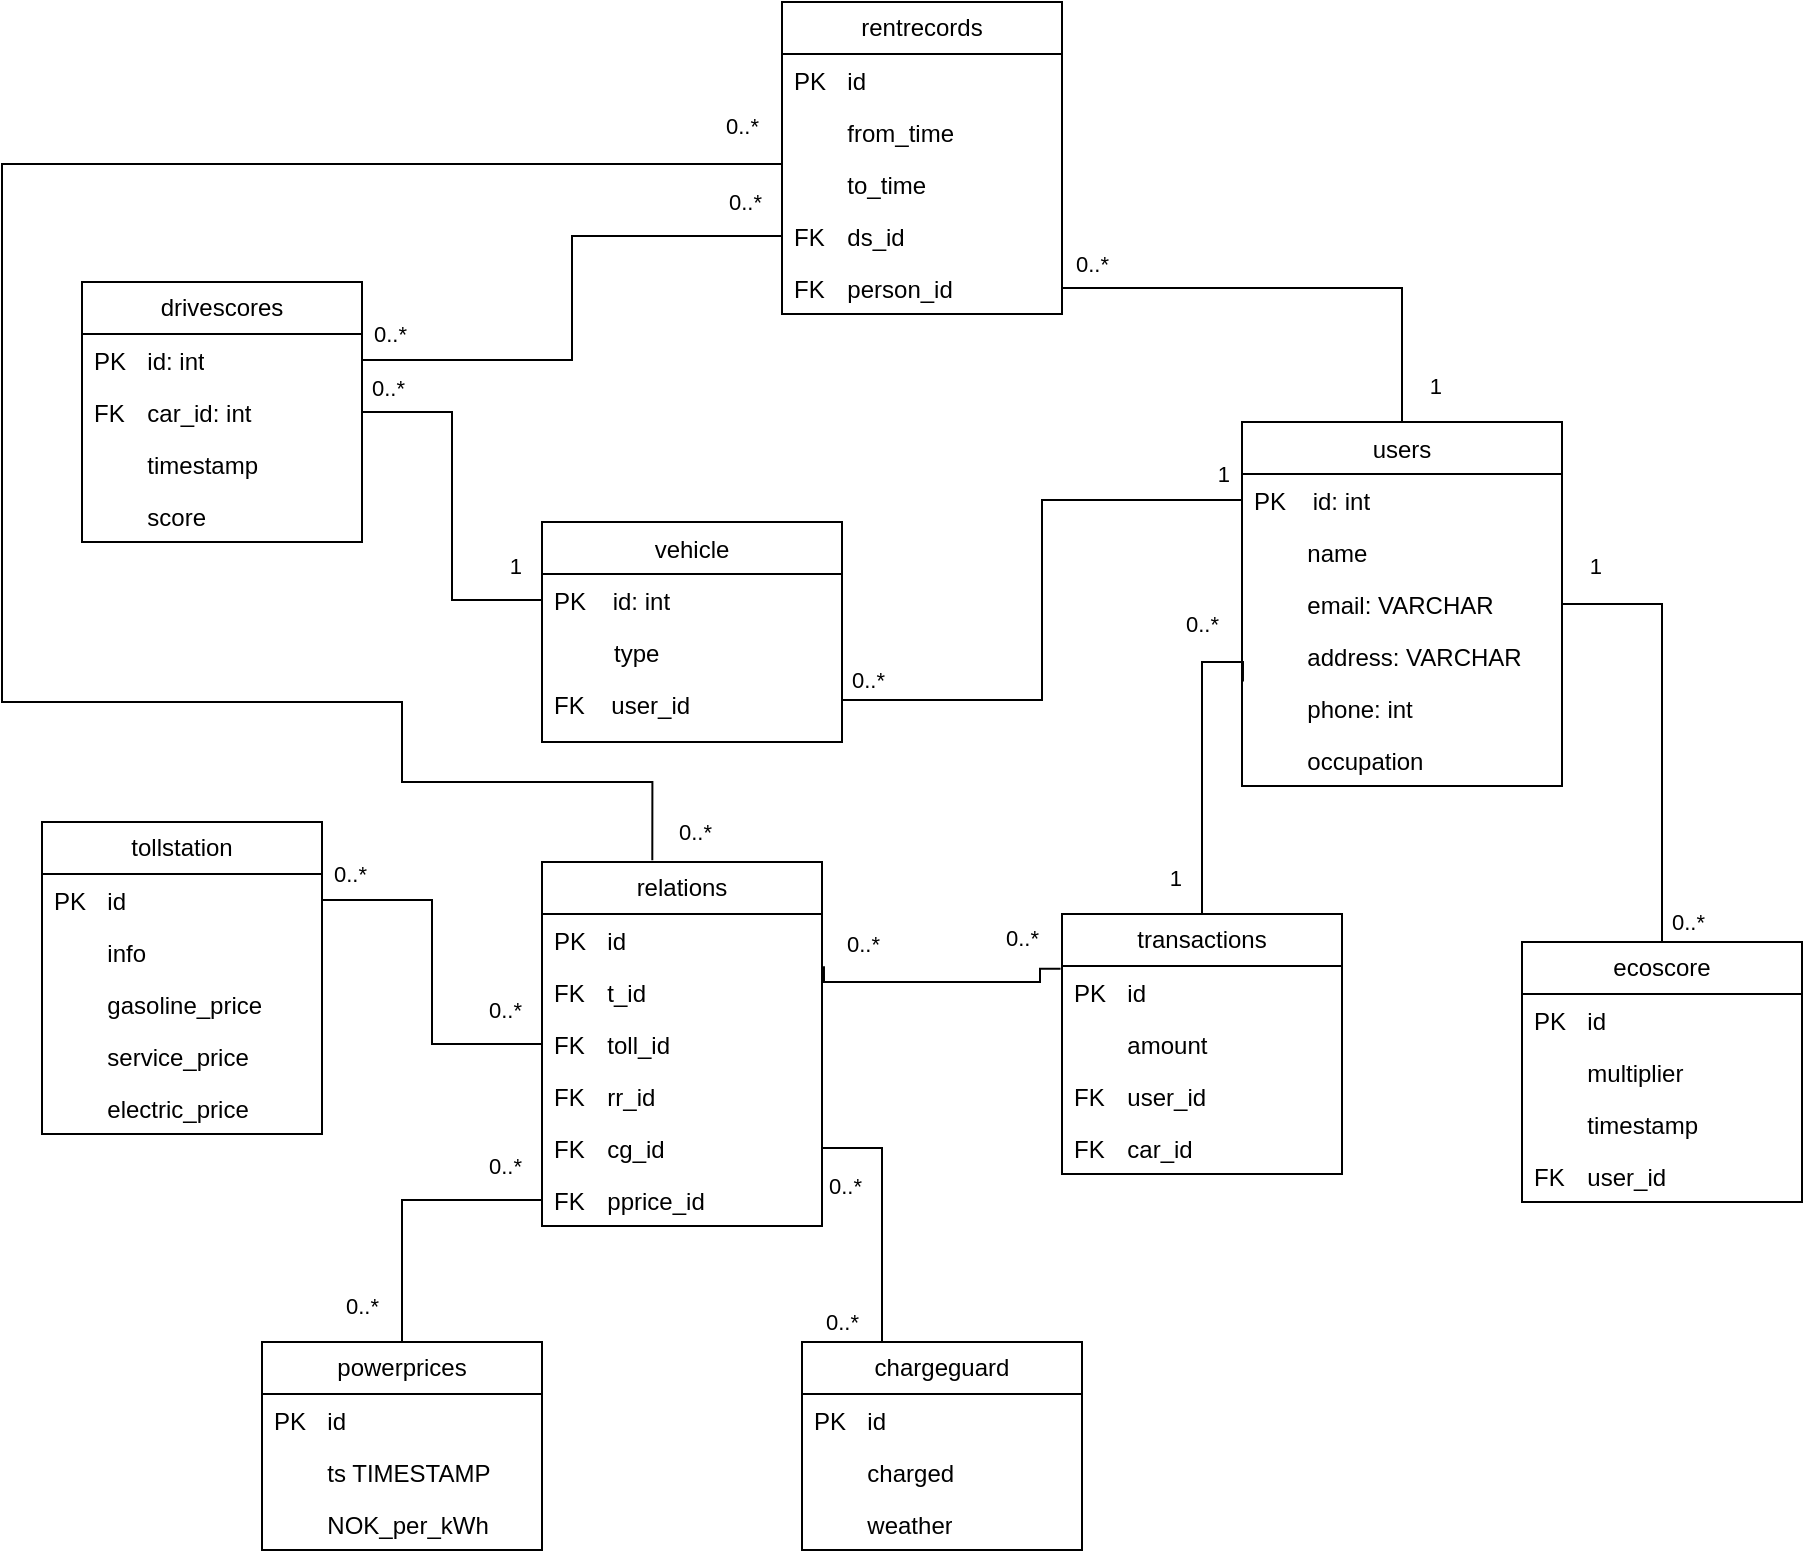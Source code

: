 <mxfile version="24.4.8" type="device">
  <diagram id="C5RBs43oDa-KdzZeNtuy" name="Page-1">
    <mxGraphModel dx="1549" dy="862" grid="1" gridSize="10" guides="1" tooltips="1" connect="1" arrows="1" fold="1" page="0" pageScale="1" pageWidth="827" pageHeight="1169" math="0" shadow="0">
      <root>
        <mxCell id="WIyWlLk6GJQsqaUBKTNV-0" />
        <mxCell id="WIyWlLk6GJQsqaUBKTNV-1" parent="WIyWlLk6GJQsqaUBKTNV-0" />
        <mxCell id="zkfFHV4jXpPFQw0GAbJ--0" value="vehicle" style="swimlane;fontStyle=0;align=center;verticalAlign=top;childLayout=stackLayout;horizontal=1;startSize=26;horizontalStack=0;resizeParent=1;resizeLast=0;collapsible=1;marginBottom=0;rounded=0;shadow=0;strokeWidth=1;" parent="WIyWlLk6GJQsqaUBKTNV-1" vertex="1">
          <mxGeometry x="190" y="370" width="150" height="110" as="geometry">
            <mxRectangle x="230" y="140" width="160" height="26" as="alternateBounds" />
          </mxGeometry>
        </mxCell>
        <mxCell id="zkfFHV4jXpPFQw0GAbJ--1" value="PK    id: int" style="text;align=left;verticalAlign=top;spacingLeft=4;spacingRight=4;overflow=hidden;rotatable=0;points=[[0,0.5],[1,0.5]];portConstraint=eastwest;" parent="zkfFHV4jXpPFQw0GAbJ--0" vertex="1">
          <mxGeometry y="26" width="150" height="26" as="geometry" />
        </mxCell>
        <mxCell id="zkfFHV4jXpPFQw0GAbJ--2" value="         type" style="text;align=left;verticalAlign=top;spacingLeft=4;spacingRight=4;overflow=hidden;rotatable=0;points=[[0,0.5],[1,0.5]];portConstraint=eastwest;rounded=0;shadow=0;html=0;" parent="zkfFHV4jXpPFQw0GAbJ--0" vertex="1">
          <mxGeometry y="52" width="150" height="26" as="geometry" />
        </mxCell>
        <mxCell id="zkfFHV4jXpPFQw0GAbJ--3" value="FK    user_id" style="text;align=left;verticalAlign=top;spacingLeft=4;spacingRight=4;overflow=hidden;rotatable=0;points=[[0,0.5],[1,0.5]];portConstraint=eastwest;rounded=0;shadow=0;html=0;" parent="zkfFHV4jXpPFQw0GAbJ--0" vertex="1">
          <mxGeometry y="78" width="150" height="22" as="geometry" />
        </mxCell>
        <mxCell id="zkfFHV4jXpPFQw0GAbJ--17" value="users" style="swimlane;fontStyle=0;align=center;verticalAlign=top;childLayout=stackLayout;horizontal=1;startSize=26;horizontalStack=0;resizeParent=1;resizeLast=0;collapsible=1;marginBottom=0;rounded=0;shadow=0;strokeWidth=1;" parent="WIyWlLk6GJQsqaUBKTNV-1" vertex="1">
          <mxGeometry x="540" y="320" width="160" height="182" as="geometry">
            <mxRectangle x="550" y="140" width="160" height="26" as="alternateBounds" />
          </mxGeometry>
        </mxCell>
        <mxCell id="zkfFHV4jXpPFQw0GAbJ--18" value="PK    id: int" style="text;align=left;verticalAlign=top;spacingLeft=4;spacingRight=4;overflow=hidden;rotatable=0;points=[[0,0.5],[1,0.5]];portConstraint=eastwest;" parent="zkfFHV4jXpPFQw0GAbJ--17" vertex="1">
          <mxGeometry y="26" width="160" height="26" as="geometry" />
        </mxCell>
        <mxCell id="XV3fjPr08TxoKDUDZwmK-10" value="        name" style="text;align=left;verticalAlign=top;spacingLeft=4;spacingRight=4;overflow=hidden;rotatable=0;points=[[0,0.5],[1,0.5]];portConstraint=eastwest;rounded=0;shadow=0;html=0;" parent="zkfFHV4jXpPFQw0GAbJ--17" vertex="1">
          <mxGeometry y="52" width="160" height="26" as="geometry" />
        </mxCell>
        <mxCell id="XV3fjPr08TxoKDUDZwmK-28" value="        email: VARCHAR" style="text;align=left;verticalAlign=top;spacingLeft=4;spacingRight=4;overflow=hidden;rotatable=0;points=[[0,0.5],[1,0.5]];portConstraint=eastwest;rounded=0;shadow=0;html=0;" parent="zkfFHV4jXpPFQw0GAbJ--17" vertex="1">
          <mxGeometry y="78" width="160" height="26" as="geometry" />
        </mxCell>
        <mxCell id="zkfFHV4jXpPFQw0GAbJ--19" value="        address: VARCHAR" style="text;align=left;verticalAlign=top;spacingLeft=4;spacingRight=4;overflow=hidden;rotatable=0;points=[[0,0.5],[1,0.5]];portConstraint=eastwest;rounded=0;shadow=0;html=0;" parent="zkfFHV4jXpPFQw0GAbJ--17" vertex="1">
          <mxGeometry y="104" width="160" height="26" as="geometry" />
        </mxCell>
        <mxCell id="zkfFHV4jXpPFQw0GAbJ--20" value="        phone: int" style="text;align=left;verticalAlign=top;spacingLeft=4;spacingRight=4;overflow=hidden;rotatable=0;points=[[0,0.5],[1,0.5]];portConstraint=eastwest;rounded=0;shadow=0;html=0;" parent="zkfFHV4jXpPFQw0GAbJ--17" vertex="1">
          <mxGeometry y="130" width="160" height="26" as="geometry" />
        </mxCell>
        <mxCell id="znb4jtRhXeV4Z08ECYj7-14" value="&lt;span style=&quot;white-space: pre;&quot;&gt;&#x9;&lt;/span&gt;occupation" style="text;strokeColor=none;fillColor=none;align=left;verticalAlign=top;spacingLeft=4;spacingRight=4;overflow=hidden;rotatable=0;points=[[0,0.5],[1,0.5]];portConstraint=eastwest;whiteSpace=wrap;html=1;" parent="zkfFHV4jXpPFQw0GAbJ--17" vertex="1">
          <mxGeometry y="156" width="160" height="26" as="geometry" />
        </mxCell>
        <mxCell id="IrIeTUQx7J-EXGJBaG7m-1" value="drivescores" style="swimlane;fontStyle=0;childLayout=stackLayout;horizontal=1;startSize=26;fillColor=none;horizontalStack=0;resizeParent=1;resizeParentMax=0;resizeLast=0;collapsible=1;marginBottom=0;whiteSpace=wrap;html=1;" parent="WIyWlLk6GJQsqaUBKTNV-1" vertex="1">
          <mxGeometry x="-40" y="250" width="140" height="130" as="geometry" />
        </mxCell>
        <mxCell id="ffR_AdtMZDWBXzVAjOgV-0" value="PK&lt;span style=&quot;white-space: pre;&quot;&gt;&#x9;&lt;/span&gt;id: int" style="text;strokeColor=none;fillColor=none;align=left;verticalAlign=top;spacingLeft=4;spacingRight=4;overflow=hidden;rotatable=0;points=[[0,0.5],[1,0.5]];portConstraint=eastwest;whiteSpace=wrap;html=1;" parent="IrIeTUQx7J-EXGJBaG7m-1" vertex="1">
          <mxGeometry y="26" width="140" height="26" as="geometry" />
        </mxCell>
        <mxCell id="IrIeTUQx7J-EXGJBaG7m-2" value="FK&lt;span style=&quot;white-space: pre;&quot;&gt;&#x9;&lt;/span&gt;car_id: int" style="text;strokeColor=none;fillColor=none;align=left;verticalAlign=top;spacingLeft=4;spacingRight=4;overflow=hidden;rotatable=0;points=[[0,0.5],[1,0.5]];portConstraint=eastwest;whiteSpace=wrap;html=1;" parent="IrIeTUQx7J-EXGJBaG7m-1" vertex="1">
          <mxGeometry y="52" width="140" height="26" as="geometry" />
        </mxCell>
        <mxCell id="IrIeTUQx7J-EXGJBaG7m-3" value="&lt;div&gt;&lt;span style=&quot;white-space: pre;&quot;&gt;&#x9;&lt;/span&gt;timestamp&lt;/div&gt;" style="text;strokeColor=none;fillColor=none;align=left;verticalAlign=top;spacingLeft=4;spacingRight=4;overflow=hidden;rotatable=0;points=[[0,0.5],[1,0.5]];portConstraint=eastwest;whiteSpace=wrap;html=1;" parent="IrIeTUQx7J-EXGJBaG7m-1" vertex="1">
          <mxGeometry y="78" width="140" height="26" as="geometry" />
        </mxCell>
        <mxCell id="IrIeTUQx7J-EXGJBaG7m-4" value="&lt;span style=&quot;white-space: pre;&quot;&gt;&#x9;&lt;/span&gt;score" style="text;strokeColor=none;fillColor=none;align=left;verticalAlign=top;spacingLeft=4;spacingRight=4;overflow=hidden;rotatable=0;points=[[0,0.5],[1,0.5]];portConstraint=eastwest;whiteSpace=wrap;html=1;" parent="IrIeTUQx7J-EXGJBaG7m-1" vertex="1">
          <mxGeometry y="104" width="140" height="26" as="geometry" />
        </mxCell>
        <mxCell id="IrIeTUQx7J-EXGJBaG7m-12" value="" style="endArrow=none;html=1;edgeStyle=orthogonalEdgeStyle;rounded=0;exitX=1;exitY=0.5;exitDx=0;exitDy=0;entryX=0;entryY=0.5;entryDx=0;entryDy=0;curved=0;startArrow=none;startFill=0;endFill=0;" parent="WIyWlLk6GJQsqaUBKTNV-1" source="IrIeTUQx7J-EXGJBaG7m-2" target="zkfFHV4jXpPFQw0GAbJ--1" edge="1">
          <mxGeometry relative="1" as="geometry">
            <mxPoint x="330" y="350" as="sourcePoint" />
            <mxPoint x="490" y="350" as="targetPoint" />
          </mxGeometry>
        </mxCell>
        <mxCell id="IrIeTUQx7J-EXGJBaG7m-13" value="0..*" style="edgeLabel;resizable=0;html=1;align=left;verticalAlign=bottom;" parent="IrIeTUQx7J-EXGJBaG7m-12" connectable="0" vertex="1">
          <mxGeometry x="-1" relative="1" as="geometry">
            <mxPoint x="3" y="-4" as="offset" />
          </mxGeometry>
        </mxCell>
        <mxCell id="IrIeTUQx7J-EXGJBaG7m-14" value="1" style="edgeLabel;resizable=0;html=1;align=right;verticalAlign=bottom;" parent="IrIeTUQx7J-EXGJBaG7m-12" connectable="0" vertex="1">
          <mxGeometry x="1" relative="1" as="geometry">
            <mxPoint x="-10" y="-9" as="offset" />
          </mxGeometry>
        </mxCell>
        <mxCell id="XV3fjPr08TxoKDUDZwmK-0" value="rentrecords" style="swimlane;fontStyle=0;childLayout=stackLayout;horizontal=1;startSize=26;fillColor=none;horizontalStack=0;resizeParent=1;resizeParentMax=0;resizeLast=0;collapsible=1;marginBottom=0;whiteSpace=wrap;html=1;" parent="WIyWlLk6GJQsqaUBKTNV-1" vertex="1">
          <mxGeometry x="310" y="110" width="140" height="156" as="geometry" />
        </mxCell>
        <mxCell id="XV3fjPr08TxoKDUDZwmK-1" value="PK&lt;span style=&quot;white-space: pre;&quot;&gt;&#x9;&lt;/span&gt;id" style="text;strokeColor=none;fillColor=none;align=left;verticalAlign=top;spacingLeft=4;spacingRight=4;overflow=hidden;rotatable=0;points=[[0,0.5],[1,0.5]];portConstraint=eastwest;whiteSpace=wrap;html=1;" parent="XV3fjPr08TxoKDUDZwmK-0" vertex="1">
          <mxGeometry y="26" width="140" height="26" as="geometry" />
        </mxCell>
        <mxCell id="XV3fjPr08TxoKDUDZwmK-5" value="&lt;span style=&quot;white-space: pre;&quot;&gt;&#x9;&lt;/span&gt;from_time" style="text;strokeColor=none;fillColor=none;align=left;verticalAlign=top;spacingLeft=4;spacingRight=4;overflow=hidden;rotatable=0;points=[[0,0.5],[1,0.5]];portConstraint=eastwest;whiteSpace=wrap;html=1;" parent="XV3fjPr08TxoKDUDZwmK-0" vertex="1">
          <mxGeometry y="52" width="140" height="26" as="geometry" />
        </mxCell>
        <mxCell id="XV3fjPr08TxoKDUDZwmK-4" value="&lt;span style=&quot;white-space: pre;&quot;&gt;&#x9;&lt;/span&gt;to_time" style="text;strokeColor=none;fillColor=none;align=left;verticalAlign=top;spacingLeft=4;spacingRight=4;overflow=hidden;rotatable=0;points=[[0,0.5],[1,0.5]];portConstraint=eastwest;whiteSpace=wrap;html=1;" parent="XV3fjPr08TxoKDUDZwmK-0" vertex="1">
          <mxGeometry y="78" width="140" height="26" as="geometry" />
        </mxCell>
        <mxCell id="XV3fjPr08TxoKDUDZwmK-3" value="FK&lt;span style=&quot;white-space: pre;&quot;&gt;&#x9;&lt;/span&gt;ds_id" style="text;strokeColor=none;fillColor=none;align=left;verticalAlign=top;spacingLeft=4;spacingRight=4;overflow=hidden;rotatable=0;points=[[0,0.5],[1,0.5]];portConstraint=eastwest;whiteSpace=wrap;html=1;" parent="XV3fjPr08TxoKDUDZwmK-0" vertex="1">
          <mxGeometry y="104" width="140" height="26" as="geometry" />
        </mxCell>
        <mxCell id="XV3fjPr08TxoKDUDZwmK-2" value="FK&lt;span style=&quot;white-space: pre;&quot;&gt;&#x9;&lt;/span&gt;person_id" style="text;strokeColor=none;fillColor=none;align=left;verticalAlign=top;spacingLeft=4;spacingRight=4;overflow=hidden;rotatable=0;points=[[0,0.5],[1,0.5]];portConstraint=eastwest;whiteSpace=wrap;html=1;" parent="XV3fjPr08TxoKDUDZwmK-0" vertex="1">
          <mxGeometry y="130" width="140" height="26" as="geometry" />
        </mxCell>
        <mxCell id="XV3fjPr08TxoKDUDZwmK-11" value="ecoscore" style="swimlane;fontStyle=0;childLayout=stackLayout;horizontal=1;startSize=26;fillColor=none;horizontalStack=0;resizeParent=1;resizeParentMax=0;resizeLast=0;collapsible=1;marginBottom=0;whiteSpace=wrap;html=1;" parent="WIyWlLk6GJQsqaUBKTNV-1" vertex="1">
          <mxGeometry x="680" y="580" width="140" height="130" as="geometry" />
        </mxCell>
        <mxCell id="XV3fjPr08TxoKDUDZwmK-12" value="PK&lt;span style=&quot;white-space: pre;&quot;&gt;&#x9;&lt;/span&gt;id" style="text;strokeColor=none;fillColor=none;align=left;verticalAlign=top;spacingLeft=4;spacingRight=4;overflow=hidden;rotatable=0;points=[[0,0.5],[1,0.5]];portConstraint=eastwest;whiteSpace=wrap;html=1;" parent="XV3fjPr08TxoKDUDZwmK-11" vertex="1">
          <mxGeometry y="26" width="140" height="26" as="geometry" />
        </mxCell>
        <mxCell id="XV3fjPr08TxoKDUDZwmK-13" value="&lt;span style=&quot;white-space: pre;&quot;&gt;&#x9;&lt;/span&gt;multiplier" style="text;strokeColor=none;fillColor=none;align=left;verticalAlign=top;spacingLeft=4;spacingRight=4;overflow=hidden;rotatable=0;points=[[0,0.5],[1,0.5]];portConstraint=eastwest;whiteSpace=wrap;html=1;" parent="XV3fjPr08TxoKDUDZwmK-11" vertex="1">
          <mxGeometry y="52" width="140" height="26" as="geometry" />
        </mxCell>
        <mxCell id="XV3fjPr08TxoKDUDZwmK-14" value="&lt;span style=&quot;white-space: pre;&quot;&gt;&#x9;&lt;/span&gt;timestamp" style="text;strokeColor=none;fillColor=none;align=left;verticalAlign=top;spacingLeft=4;spacingRight=4;overflow=hidden;rotatable=0;points=[[0,0.5],[1,0.5]];portConstraint=eastwest;whiteSpace=wrap;html=1;" parent="XV3fjPr08TxoKDUDZwmK-11" vertex="1">
          <mxGeometry y="78" width="140" height="26" as="geometry" />
        </mxCell>
        <mxCell id="XV3fjPr08TxoKDUDZwmK-25" value="FK&lt;span style=&quot;white-space: pre;&quot;&gt;&#x9;&lt;/span&gt;user_id" style="text;strokeColor=none;fillColor=none;align=left;verticalAlign=top;spacingLeft=4;spacingRight=4;overflow=hidden;rotatable=0;points=[[0,0.5],[1,0.5]];portConstraint=eastwest;whiteSpace=wrap;html=1;" parent="XV3fjPr08TxoKDUDZwmK-11" vertex="1">
          <mxGeometry y="104" width="140" height="26" as="geometry" />
        </mxCell>
        <mxCell id="XV3fjPr08TxoKDUDZwmK-16" value="" style="endArrow=none;html=1;edgeStyle=orthogonalEdgeStyle;rounded=0;exitX=1;exitY=0.5;exitDx=0;exitDy=0;" parent="WIyWlLk6GJQsqaUBKTNV-1" source="zkfFHV4jXpPFQw0GAbJ--3" target="zkfFHV4jXpPFQw0GAbJ--18" edge="1">
          <mxGeometry relative="1" as="geometry">
            <mxPoint x="360" y="470" as="sourcePoint" />
            <mxPoint x="520" y="470" as="targetPoint" />
          </mxGeometry>
        </mxCell>
        <mxCell id="XV3fjPr08TxoKDUDZwmK-17" value="0..*" style="edgeLabel;resizable=0;html=1;align=left;verticalAlign=bottom;" parent="XV3fjPr08TxoKDUDZwmK-16" connectable="0" vertex="1">
          <mxGeometry x="-1" relative="1" as="geometry">
            <mxPoint x="3" y="-2" as="offset" />
          </mxGeometry>
        </mxCell>
        <mxCell id="XV3fjPr08TxoKDUDZwmK-18" value="1" style="edgeLabel;resizable=0;html=1;align=right;verticalAlign=bottom;" parent="XV3fjPr08TxoKDUDZwmK-16" connectable="0" vertex="1">
          <mxGeometry x="1" relative="1" as="geometry">
            <mxPoint x="-6" y="-5" as="offset" />
          </mxGeometry>
        </mxCell>
        <mxCell id="XV3fjPr08TxoKDUDZwmK-30" value="" style="endArrow=none;html=1;edgeStyle=orthogonalEdgeStyle;rounded=0;exitX=1;exitY=0.5;exitDx=0;exitDy=0;entryX=0;entryY=0.5;entryDx=0;entryDy=0;curved=0;startArrow=none;startFill=0;endFill=0;" parent="WIyWlLk6GJQsqaUBKTNV-1" source="ffR_AdtMZDWBXzVAjOgV-0" target="XV3fjPr08TxoKDUDZwmK-3" edge="1">
          <mxGeometry relative="1" as="geometry">
            <mxPoint x="230" y="355" as="sourcePoint" />
            <mxPoint x="330" y="219" as="targetPoint" />
          </mxGeometry>
        </mxCell>
        <mxCell id="XV3fjPr08TxoKDUDZwmK-31" value="0..*" style="edgeLabel;resizable=0;html=1;align=left;verticalAlign=bottom;" parent="XV3fjPr08TxoKDUDZwmK-30" connectable="0" vertex="1">
          <mxGeometry x="-1" relative="1" as="geometry">
            <mxPoint x="4" y="-5" as="offset" />
          </mxGeometry>
        </mxCell>
        <mxCell id="XV3fjPr08TxoKDUDZwmK-32" value="0..*" style="edgeLabel;resizable=0;html=1;align=right;verticalAlign=bottom;" parent="XV3fjPr08TxoKDUDZwmK-30" connectable="0" vertex="1">
          <mxGeometry x="1" relative="1" as="geometry">
            <mxPoint x="-10" y="-9" as="offset" />
          </mxGeometry>
        </mxCell>
        <mxCell id="XV3fjPr08TxoKDUDZwmK-34" value="" style="endArrow=none;html=1;edgeStyle=orthogonalEdgeStyle;rounded=0;exitX=1;exitY=0.5;exitDx=0;exitDy=0;entryX=0.5;entryY=0;entryDx=0;entryDy=0;" parent="WIyWlLk6GJQsqaUBKTNV-1" source="XV3fjPr08TxoKDUDZwmK-2" target="zkfFHV4jXpPFQw0GAbJ--17" edge="1">
          <mxGeometry relative="1" as="geometry">
            <mxPoint x="440" y="489" as="sourcePoint" />
            <mxPoint x="520" y="399" as="targetPoint" />
          </mxGeometry>
        </mxCell>
        <mxCell id="XV3fjPr08TxoKDUDZwmK-35" value="0..*" style="edgeLabel;resizable=0;html=1;align=left;verticalAlign=bottom;" parent="XV3fjPr08TxoKDUDZwmK-34" connectable="0" vertex="1">
          <mxGeometry x="-1" relative="1" as="geometry">
            <mxPoint x="5" y="-4" as="offset" />
          </mxGeometry>
        </mxCell>
        <mxCell id="XV3fjPr08TxoKDUDZwmK-36" value="1" style="edgeLabel;resizable=0;html=1;align=right;verticalAlign=bottom;" parent="XV3fjPr08TxoKDUDZwmK-34" connectable="0" vertex="1">
          <mxGeometry x="1" relative="1" as="geometry">
            <mxPoint x="20" y="-10" as="offset" />
          </mxGeometry>
        </mxCell>
        <mxCell id="XV3fjPr08TxoKDUDZwmK-40" value="" style="endArrow=none;html=1;edgeStyle=orthogonalEdgeStyle;rounded=0;exitX=0.5;exitY=0;exitDx=0;exitDy=0;entryX=1;entryY=0.5;entryDx=0;entryDy=0;" parent="WIyWlLk6GJQsqaUBKTNV-1" source="XV3fjPr08TxoKDUDZwmK-11" target="XV3fjPr08TxoKDUDZwmK-28" edge="1">
          <mxGeometry relative="1" as="geometry">
            <mxPoint x="440" y="489" as="sourcePoint" />
            <mxPoint x="560" y="379" as="targetPoint" />
          </mxGeometry>
        </mxCell>
        <mxCell id="XV3fjPr08TxoKDUDZwmK-41" value="0..*" style="edgeLabel;resizable=0;html=1;align=left;verticalAlign=bottom;" parent="XV3fjPr08TxoKDUDZwmK-40" connectable="0" vertex="1">
          <mxGeometry x="-1" relative="1" as="geometry">
            <mxPoint x="3" y="-2" as="offset" />
          </mxGeometry>
        </mxCell>
        <mxCell id="XV3fjPr08TxoKDUDZwmK-42" value="1" style="edgeLabel;resizable=0;html=1;align=right;verticalAlign=bottom;" parent="XV3fjPr08TxoKDUDZwmK-40" connectable="0" vertex="1">
          <mxGeometry x="1" relative="1" as="geometry">
            <mxPoint x="20" y="-11" as="offset" />
          </mxGeometry>
        </mxCell>
        <mxCell id="Irs7Qh26xTRbT9LRC_HW-0" value="tollstation" style="swimlane;fontStyle=0;childLayout=stackLayout;horizontal=1;startSize=26;fillColor=none;horizontalStack=0;resizeParent=1;resizeParentMax=0;resizeLast=0;collapsible=1;marginBottom=0;whiteSpace=wrap;html=1;" vertex="1" parent="WIyWlLk6GJQsqaUBKTNV-1">
          <mxGeometry x="-60" y="520" width="140" height="156" as="geometry" />
        </mxCell>
        <mxCell id="Irs7Qh26xTRbT9LRC_HW-1" value="PK&lt;span style=&quot;white-space: pre;&quot;&gt;&#x9;&lt;/span&gt;id" style="text;strokeColor=none;fillColor=none;align=left;verticalAlign=top;spacingLeft=4;spacingRight=4;overflow=hidden;rotatable=0;points=[[0,0.5],[1,0.5]];portConstraint=eastwest;whiteSpace=wrap;html=1;" vertex="1" parent="Irs7Qh26xTRbT9LRC_HW-0">
          <mxGeometry y="26" width="140" height="26" as="geometry" />
        </mxCell>
        <mxCell id="Irs7Qh26xTRbT9LRC_HW-2" value="&lt;span style=&quot;white-space: pre;&quot;&gt;&#x9;&lt;/span&gt;info" style="text;strokeColor=none;fillColor=none;align=left;verticalAlign=top;spacingLeft=4;spacingRight=4;overflow=hidden;rotatable=0;points=[[0,0.5],[1,0.5]];portConstraint=eastwest;whiteSpace=wrap;html=1;" vertex="1" parent="Irs7Qh26xTRbT9LRC_HW-0">
          <mxGeometry y="52" width="140" height="26" as="geometry" />
        </mxCell>
        <mxCell id="Irs7Qh26xTRbT9LRC_HW-81" value="&lt;span style=&quot;white-space: pre;&quot;&gt;&#x9;&lt;/span&gt;gasoline_price" style="text;strokeColor=none;fillColor=none;align=left;verticalAlign=top;spacingLeft=4;spacingRight=4;overflow=hidden;rotatable=0;points=[[0,0.5],[1,0.5]];portConstraint=eastwest;whiteSpace=wrap;html=1;" vertex="1" parent="Irs7Qh26xTRbT9LRC_HW-0">
          <mxGeometry y="78" width="140" height="26" as="geometry" />
        </mxCell>
        <mxCell id="Irs7Qh26xTRbT9LRC_HW-83" value="&lt;span style=&quot;white-space: pre;&quot;&gt;&#x9;&lt;/span&gt;service_price" style="text;strokeColor=none;fillColor=none;align=left;verticalAlign=top;spacingLeft=4;spacingRight=4;overflow=hidden;rotatable=0;points=[[0,0.5],[1,0.5]];portConstraint=eastwest;whiteSpace=wrap;html=1;" vertex="1" parent="Irs7Qh26xTRbT9LRC_HW-0">
          <mxGeometry y="104" width="140" height="26" as="geometry" />
        </mxCell>
        <mxCell id="Irs7Qh26xTRbT9LRC_HW-82" value="&lt;span style=&quot;white-space: pre;&quot;&gt;&#x9;&lt;/span&gt;electric_price" style="text;strokeColor=none;fillColor=none;align=left;verticalAlign=top;spacingLeft=4;spacingRight=4;overflow=hidden;rotatable=0;points=[[0,0.5],[1,0.5]];portConstraint=eastwest;whiteSpace=wrap;html=1;" vertex="1" parent="Irs7Qh26xTRbT9LRC_HW-0">
          <mxGeometry y="130" width="140" height="26" as="geometry" />
        </mxCell>
        <mxCell id="Irs7Qh26xTRbT9LRC_HW-4" value="chargeguard" style="swimlane;fontStyle=0;childLayout=stackLayout;horizontal=1;startSize=26;fillColor=none;horizontalStack=0;resizeParent=1;resizeParentMax=0;resizeLast=0;collapsible=1;marginBottom=0;whiteSpace=wrap;html=1;" vertex="1" parent="WIyWlLk6GJQsqaUBKTNV-1">
          <mxGeometry x="320" y="780" width="140" height="104" as="geometry" />
        </mxCell>
        <mxCell id="Irs7Qh26xTRbT9LRC_HW-5" value="PK&lt;span style=&quot;white-space: pre;&quot;&gt;&#x9;&lt;/span&gt;id&lt;span style=&quot;white-space: pre;&quot;&gt;&#x9;&lt;/span&gt;" style="text;strokeColor=none;fillColor=none;align=left;verticalAlign=top;spacingLeft=4;spacingRight=4;overflow=hidden;rotatable=0;points=[[0,0.5],[1,0.5]];portConstraint=eastwest;whiteSpace=wrap;html=1;" vertex="1" parent="Irs7Qh26xTRbT9LRC_HW-4">
          <mxGeometry y="26" width="140" height="26" as="geometry" />
        </mxCell>
        <mxCell id="Irs7Qh26xTRbT9LRC_HW-6" value="&lt;span style=&quot;white-space: pre;&quot;&gt;&#x9;&lt;/span&gt;charged" style="text;strokeColor=none;fillColor=none;align=left;verticalAlign=top;spacingLeft=4;spacingRight=4;overflow=hidden;rotatable=0;points=[[0,0.5],[1,0.5]];portConstraint=eastwest;whiteSpace=wrap;html=1;" vertex="1" parent="Irs7Qh26xTRbT9LRC_HW-4">
          <mxGeometry y="52" width="140" height="26" as="geometry" />
        </mxCell>
        <mxCell id="Irs7Qh26xTRbT9LRC_HW-7" value="&lt;span style=&quot;white-space: pre;&quot;&gt;&#x9;&lt;/span&gt;weather" style="text;strokeColor=none;fillColor=none;align=left;verticalAlign=top;spacingLeft=4;spacingRight=4;overflow=hidden;rotatable=0;points=[[0,0.5],[1,0.5]];portConstraint=eastwest;whiteSpace=wrap;html=1;" vertex="1" parent="Irs7Qh26xTRbT9LRC_HW-4">
          <mxGeometry y="78" width="140" height="26" as="geometry" />
        </mxCell>
        <mxCell id="XV3fjPr08TxoKDUDZwmK-6" value="powerprices" style="swimlane;fontStyle=0;childLayout=stackLayout;horizontal=1;startSize=26;fillColor=none;horizontalStack=0;resizeParent=1;resizeParentMax=0;resizeLast=0;collapsible=1;marginBottom=0;whiteSpace=wrap;html=1;" parent="WIyWlLk6GJQsqaUBKTNV-1" vertex="1">
          <mxGeometry x="50" y="780" width="140" height="104" as="geometry" />
        </mxCell>
        <mxCell id="XV3fjPr08TxoKDUDZwmK-7" value="PK&amp;nbsp;&lt;span style=&quot;white-space: pre;&quot;&gt;&#x9;&lt;/span&gt;id" style="text;strokeColor=none;fillColor=none;align=left;verticalAlign=top;spacingLeft=4;spacingRight=4;overflow=hidden;rotatable=0;points=[[0,0.5],[1,0.5]];portConstraint=eastwest;whiteSpace=wrap;html=1;" parent="XV3fjPr08TxoKDUDZwmK-6" vertex="1">
          <mxGeometry y="26" width="140" height="26" as="geometry" />
        </mxCell>
        <mxCell id="XV3fjPr08TxoKDUDZwmK-8" value="&lt;span style=&quot;white-space: pre;&quot;&gt;&#x9;&lt;/span&gt;ts TIMESTAMP" style="text;strokeColor=none;fillColor=none;align=left;verticalAlign=top;spacingLeft=4;spacingRight=4;overflow=hidden;rotatable=0;points=[[0,0.5],[1,0.5]];portConstraint=eastwest;whiteSpace=wrap;html=1;" parent="XV3fjPr08TxoKDUDZwmK-6" vertex="1">
          <mxGeometry y="52" width="140" height="26" as="geometry" />
        </mxCell>
        <mxCell id="XV3fjPr08TxoKDUDZwmK-9" value="&lt;span style=&quot;white-space: pre;&quot;&gt;&#x9;&lt;/span&gt;NOK_per_kWh" style="text;strokeColor=none;fillColor=none;align=left;verticalAlign=top;spacingLeft=4;spacingRight=4;overflow=hidden;rotatable=0;points=[[0,0.5],[1,0.5]];portConstraint=eastwest;whiteSpace=wrap;html=1;" parent="XV3fjPr08TxoKDUDZwmK-6" vertex="1">
          <mxGeometry y="78" width="140" height="26" as="geometry" />
        </mxCell>
        <mxCell id="znb4jtRhXeV4Z08ECYj7-5" value="transactions" style="swimlane;fontStyle=0;childLayout=stackLayout;horizontal=1;startSize=26;fillColor=none;horizontalStack=0;resizeParent=1;resizeParentMax=0;resizeLast=0;collapsible=1;marginBottom=0;whiteSpace=wrap;html=1;" parent="WIyWlLk6GJQsqaUBKTNV-1" vertex="1">
          <mxGeometry x="450" y="566" width="140" height="130" as="geometry" />
        </mxCell>
        <mxCell id="znb4jtRhXeV4Z08ECYj7-6" value="PK&lt;span style=&quot;white-space: pre;&quot;&gt;&#x9;&lt;/span&gt;id" style="text;strokeColor=none;fillColor=none;align=left;verticalAlign=top;spacingLeft=4;spacingRight=4;overflow=hidden;rotatable=0;points=[[0,0.5],[1,0.5]];portConstraint=eastwest;whiteSpace=wrap;html=1;" parent="znb4jtRhXeV4Z08ECYj7-5" vertex="1">
          <mxGeometry y="26" width="140" height="26" as="geometry" />
        </mxCell>
        <mxCell id="znb4jtRhXeV4Z08ECYj7-7" value="&lt;span style=&quot;white-space: pre;&quot;&gt;&#x9;&lt;/span&gt;amount" style="text;strokeColor=none;fillColor=none;align=left;verticalAlign=top;spacingLeft=4;spacingRight=4;overflow=hidden;rotatable=0;points=[[0,0.5],[1,0.5]];portConstraint=eastwest;whiteSpace=wrap;html=1;" parent="znb4jtRhXeV4Z08ECYj7-5" vertex="1">
          <mxGeometry y="52" width="140" height="26" as="geometry" />
        </mxCell>
        <mxCell id="znb4jtRhXeV4Z08ECYj7-8" value="FK&lt;span style=&quot;white-space: pre;&quot;&gt;&#x9;&lt;/span&gt;user_id" style="text;strokeColor=none;fillColor=none;align=left;verticalAlign=top;spacingLeft=4;spacingRight=4;overflow=hidden;rotatable=0;points=[[0,0.5],[1,0.5]];portConstraint=eastwest;whiteSpace=wrap;html=1;" parent="znb4jtRhXeV4Z08ECYj7-5" vertex="1">
          <mxGeometry y="78" width="140" height="26" as="geometry" />
        </mxCell>
        <mxCell id="Irs7Qh26xTRbT9LRC_HW-3" value="FK&lt;span style=&quot;white-space: pre;&quot;&gt;&#x9;&lt;/span&gt;car_id" style="text;strokeColor=none;fillColor=none;align=left;verticalAlign=top;spacingLeft=4;spacingRight=4;overflow=hidden;rotatable=0;points=[[0,0.5],[1,0.5]];portConstraint=eastwest;whiteSpace=wrap;html=1;" vertex="1" parent="znb4jtRhXeV4Z08ECYj7-5">
          <mxGeometry y="104" width="140" height="26" as="geometry" />
        </mxCell>
        <mxCell id="Irs7Qh26xTRbT9LRC_HW-26" value="&lt;div&gt;&lt;span style=&quot;background-color: initial;&quot;&gt;relations&lt;/span&gt;&lt;br&gt;&lt;/div&gt;" style="swimlane;fontStyle=0;childLayout=stackLayout;horizontal=1;startSize=26;fillColor=none;horizontalStack=0;resizeParent=1;resizeParentMax=0;resizeLast=0;collapsible=1;marginBottom=0;whiteSpace=wrap;html=1;" vertex="1" parent="WIyWlLk6GJQsqaUBKTNV-1">
          <mxGeometry x="190" y="540" width="140" height="182" as="geometry" />
        </mxCell>
        <mxCell id="Irs7Qh26xTRbT9LRC_HW-27" value="PK&lt;span style=&quot;white-space: pre;&quot;&gt;&#x9;&lt;/span&gt;id" style="text;strokeColor=none;fillColor=none;align=left;verticalAlign=top;spacingLeft=4;spacingRight=4;overflow=hidden;rotatable=0;points=[[0,0.5],[1,0.5]];portConstraint=eastwest;whiteSpace=wrap;html=1;" vertex="1" parent="Irs7Qh26xTRbT9LRC_HW-26">
          <mxGeometry y="26" width="140" height="26" as="geometry" />
        </mxCell>
        <mxCell id="Irs7Qh26xTRbT9LRC_HW-28" value="FK&lt;span style=&quot;white-space: pre;&quot;&gt;&#x9;&lt;/span&gt;t_id" style="text;strokeColor=none;fillColor=none;align=left;verticalAlign=top;spacingLeft=4;spacingRight=4;overflow=hidden;rotatable=0;points=[[0,0.5],[1,0.5]];portConstraint=eastwest;whiteSpace=wrap;html=1;" vertex="1" parent="Irs7Qh26xTRbT9LRC_HW-26">
          <mxGeometry y="52" width="140" height="26" as="geometry" />
        </mxCell>
        <mxCell id="Irs7Qh26xTRbT9LRC_HW-29" value="FK&lt;span style=&quot;white-space: pre;&quot;&gt;&#x9;&lt;/span&gt;toll_id" style="text;strokeColor=none;fillColor=none;align=left;verticalAlign=top;spacingLeft=4;spacingRight=4;overflow=hidden;rotatable=0;points=[[0,0.5],[1,0.5]];portConstraint=eastwest;whiteSpace=wrap;html=1;" vertex="1" parent="Irs7Qh26xTRbT9LRC_HW-26">
          <mxGeometry y="78" width="140" height="26" as="geometry" />
        </mxCell>
        <mxCell id="Irs7Qh26xTRbT9LRC_HW-35" value="FK&lt;span style=&quot;white-space: pre;&quot;&gt;&#x9;&lt;/span&gt;rr_id" style="text;strokeColor=none;fillColor=none;align=left;verticalAlign=top;spacingLeft=4;spacingRight=4;overflow=hidden;rotatable=0;points=[[0,0.5],[1,0.5]];portConstraint=eastwest;whiteSpace=wrap;html=1;" vertex="1" parent="Irs7Qh26xTRbT9LRC_HW-26">
          <mxGeometry y="104" width="140" height="26" as="geometry" />
        </mxCell>
        <mxCell id="Irs7Qh26xTRbT9LRC_HW-62" value="FK&lt;span style=&quot;white-space: pre;&quot;&gt;&#x9;&lt;/span&gt;cg_id" style="text;strokeColor=none;fillColor=none;align=left;verticalAlign=top;spacingLeft=4;spacingRight=4;overflow=hidden;rotatable=0;points=[[0,0.5],[1,0.5]];portConstraint=eastwest;whiteSpace=wrap;html=1;" vertex="1" parent="Irs7Qh26xTRbT9LRC_HW-26">
          <mxGeometry y="130" width="140" height="26" as="geometry" />
        </mxCell>
        <mxCell id="Irs7Qh26xTRbT9LRC_HW-45" value="FK&lt;span style=&quot;white-space: pre;&quot;&gt;&#x9;&lt;/span&gt;pprice_id" style="text;strokeColor=none;fillColor=none;align=left;verticalAlign=top;spacingLeft=4;spacingRight=4;overflow=hidden;rotatable=0;points=[[0,0.5],[1,0.5]];portConstraint=eastwest;whiteSpace=wrap;html=1;" vertex="1" parent="Irs7Qh26xTRbT9LRC_HW-26">
          <mxGeometry y="156" width="140" height="26" as="geometry" />
        </mxCell>
        <mxCell id="Irs7Qh26xTRbT9LRC_HW-59" value="" style="endArrow=none;html=1;edgeStyle=orthogonalEdgeStyle;rounded=0;exitX=0.5;exitY=0;exitDx=0;exitDy=0;entryX=1;entryY=0.5;entryDx=0;entryDy=0;" edge="1" parent="WIyWlLk6GJQsqaUBKTNV-1" source="Irs7Qh26xTRbT9LRC_HW-4" target="Irs7Qh26xTRbT9LRC_HW-62">
          <mxGeometry relative="1" as="geometry">
            <mxPoint x="379.47" y="749.47" as="sourcePoint" />
            <mxPoint x="450" y="770" as="targetPoint" />
            <Array as="points">
              <mxPoint x="360" y="780" />
              <mxPoint x="360" y="683" />
            </Array>
          </mxGeometry>
        </mxCell>
        <mxCell id="Irs7Qh26xTRbT9LRC_HW-60" value="0..*" style="edgeLabel;resizable=0;html=1;align=left;verticalAlign=bottom;" connectable="0" vertex="1" parent="Irs7Qh26xTRbT9LRC_HW-59">
          <mxGeometry x="-1" relative="1" as="geometry">
            <mxPoint x="-60" y="-2" as="offset" />
          </mxGeometry>
        </mxCell>
        <mxCell id="Irs7Qh26xTRbT9LRC_HW-61" value="0..*" style="edgeLabel;resizable=0;html=1;align=right;verticalAlign=bottom;" connectable="0" vertex="1" parent="Irs7Qh26xTRbT9LRC_HW-59">
          <mxGeometry x="1" relative="1" as="geometry">
            <mxPoint x="20" y="27" as="offset" />
          </mxGeometry>
        </mxCell>
        <mxCell id="Irs7Qh26xTRbT9LRC_HW-63" value="" style="endArrow=none;html=1;edgeStyle=orthogonalEdgeStyle;rounded=0;entryX=0.5;entryY=0;entryDx=0;entryDy=0;exitX=0.003;exitY=-0.009;exitDx=0;exitDy=0;exitPerimeter=0;" edge="1" parent="WIyWlLk6GJQsqaUBKTNV-1" source="zkfFHV4jXpPFQw0GAbJ--20" target="znb4jtRhXeV4Z08ECYj7-5">
          <mxGeometry relative="1" as="geometry">
            <mxPoint x="740" y="624" as="sourcePoint" />
            <mxPoint x="610" y="584.53" as="targetPoint" />
          </mxGeometry>
        </mxCell>
        <mxCell id="Irs7Qh26xTRbT9LRC_HW-64" value="0..*" style="edgeLabel;resizable=0;html=1;align=left;verticalAlign=bottom;" connectable="0" vertex="1" parent="Irs7Qh26xTRbT9LRC_HW-63">
          <mxGeometry x="-1" relative="1" as="geometry">
            <mxPoint x="-30" y="-20" as="offset" />
          </mxGeometry>
        </mxCell>
        <mxCell id="Irs7Qh26xTRbT9LRC_HW-65" value="1" style="edgeLabel;resizable=0;html=1;align=right;verticalAlign=bottom;" connectable="0" vertex="1" parent="Irs7Qh26xTRbT9LRC_HW-63">
          <mxGeometry x="1" relative="1" as="geometry">
            <mxPoint x="-10" y="-10" as="offset" />
          </mxGeometry>
        </mxCell>
        <mxCell id="Irs7Qh26xTRbT9LRC_HW-66" value="" style="endArrow=none;html=1;edgeStyle=orthogonalEdgeStyle;rounded=0;exitX=0;exitY=0.5;exitDx=0;exitDy=0;entryX=0.394;entryY=-0.005;entryDx=0;entryDy=0;entryPerimeter=0;" edge="1" parent="WIyWlLk6GJQsqaUBKTNV-1" source="XV3fjPr08TxoKDUDZwmK-4" target="Irs7Qh26xTRbT9LRC_HW-26">
          <mxGeometry relative="1" as="geometry">
            <mxPoint x="940" y="210" as="sourcePoint" />
            <mxPoint x="-140" y="750" as="targetPoint" />
            <Array as="points">
              <mxPoint x="310" y="191" />
              <mxPoint x="-80" y="191" />
              <mxPoint x="-80" y="460" />
              <mxPoint x="120" y="460" />
              <mxPoint x="120" y="500" />
              <mxPoint x="245" y="500" />
            </Array>
          </mxGeometry>
        </mxCell>
        <mxCell id="Irs7Qh26xTRbT9LRC_HW-67" value="0..*" style="edgeLabel;resizable=0;html=1;align=left;verticalAlign=bottom;" connectable="0" vertex="1" parent="Irs7Qh26xTRbT9LRC_HW-66">
          <mxGeometry x="-1" relative="1" as="geometry">
            <mxPoint x="-30" y="-21" as="offset" />
          </mxGeometry>
        </mxCell>
        <mxCell id="Irs7Qh26xTRbT9LRC_HW-68" value="0..*" style="edgeLabel;resizable=0;html=1;align=right;verticalAlign=bottom;" connectable="0" vertex="1" parent="Irs7Qh26xTRbT9LRC_HW-66">
          <mxGeometry x="1" relative="1" as="geometry">
            <mxPoint x="30" y="-6" as="offset" />
          </mxGeometry>
        </mxCell>
        <mxCell id="Irs7Qh26xTRbT9LRC_HW-69" value="" style="endArrow=none;html=1;edgeStyle=orthogonalEdgeStyle;rounded=0;exitX=0.5;exitY=0;exitDx=0;exitDy=0;entryX=0;entryY=0.5;entryDx=0;entryDy=0;curved=0;startArrow=none;startFill=0;endFill=0;" edge="1" parent="WIyWlLk6GJQsqaUBKTNV-1" source="XV3fjPr08TxoKDUDZwmK-6" target="Irs7Qh26xTRbT9LRC_HW-45">
          <mxGeometry relative="1" as="geometry">
            <mxPoint x="-130" y="762" as="sourcePoint" />
            <mxPoint x="80" y="700" as="targetPoint" />
          </mxGeometry>
        </mxCell>
        <mxCell id="Irs7Qh26xTRbT9LRC_HW-70" value="0..*" style="edgeLabel;resizable=0;html=1;align=left;verticalAlign=bottom;" connectable="0" vertex="1" parent="Irs7Qh26xTRbT9LRC_HW-69">
          <mxGeometry x="-1" relative="1" as="geometry">
            <mxPoint x="-30" y="-10" as="offset" />
          </mxGeometry>
        </mxCell>
        <mxCell id="Irs7Qh26xTRbT9LRC_HW-71" value="0..*" style="edgeLabel;resizable=0;html=1;align=right;verticalAlign=bottom;" connectable="0" vertex="1" parent="Irs7Qh26xTRbT9LRC_HW-69">
          <mxGeometry x="1" relative="1" as="geometry">
            <mxPoint x="-10" y="-9" as="offset" />
          </mxGeometry>
        </mxCell>
        <mxCell id="Irs7Qh26xTRbT9LRC_HW-72" value="" style="endArrow=none;html=1;edgeStyle=orthogonalEdgeStyle;rounded=0;exitX=1;exitY=0.5;exitDx=0;exitDy=0;entryX=0;entryY=0.5;entryDx=0;entryDy=0;curved=0;startArrow=none;startFill=0;endFill=0;" edge="1" parent="WIyWlLk6GJQsqaUBKTNV-1" source="Irs7Qh26xTRbT9LRC_HW-1" target="Irs7Qh26xTRbT9LRC_HW-29">
          <mxGeometry relative="1" as="geometry">
            <mxPoint x="130" y="790" as="sourcePoint" />
            <mxPoint x="200" y="719" as="targetPoint" />
          </mxGeometry>
        </mxCell>
        <mxCell id="Irs7Qh26xTRbT9LRC_HW-73" value="0..*" style="edgeLabel;resizable=0;html=1;align=left;verticalAlign=bottom;" connectable="0" vertex="1" parent="Irs7Qh26xTRbT9LRC_HW-72">
          <mxGeometry x="-1" relative="1" as="geometry">
            <mxPoint x="4" y="-5" as="offset" />
          </mxGeometry>
        </mxCell>
        <mxCell id="Irs7Qh26xTRbT9LRC_HW-74" value="0..*" style="edgeLabel;resizable=0;html=1;align=right;verticalAlign=bottom;" connectable="0" vertex="1" parent="Irs7Qh26xTRbT9LRC_HW-72">
          <mxGeometry x="1" relative="1" as="geometry">
            <mxPoint x="-10" y="-9" as="offset" />
          </mxGeometry>
        </mxCell>
        <mxCell id="Irs7Qh26xTRbT9LRC_HW-78" value="" style="endArrow=none;html=1;edgeStyle=orthogonalEdgeStyle;rounded=0;exitX=-0.005;exitY=0.054;exitDx=0;exitDy=0;entryX=1.007;entryY=0.005;entryDx=0;entryDy=0;entryPerimeter=0;exitPerimeter=0;" edge="1" parent="WIyWlLk6GJQsqaUBKTNV-1" source="znb4jtRhXeV4Z08ECYj7-6" target="Irs7Qh26xTRbT9LRC_HW-28">
          <mxGeometry relative="1" as="geometry">
            <mxPoint x="400" y="790" as="sourcePoint" />
            <mxPoint x="340" y="693" as="targetPoint" />
            <Array as="points">
              <mxPoint x="439" y="600" />
              <mxPoint x="331" y="600" />
            </Array>
          </mxGeometry>
        </mxCell>
        <mxCell id="Irs7Qh26xTRbT9LRC_HW-79" value="0..*" style="edgeLabel;resizable=0;html=1;align=left;verticalAlign=bottom;" connectable="0" vertex="1" parent="Irs7Qh26xTRbT9LRC_HW-78">
          <mxGeometry x="-1" relative="1" as="geometry">
            <mxPoint x="-29" y="-7" as="offset" />
          </mxGeometry>
        </mxCell>
        <mxCell id="Irs7Qh26xTRbT9LRC_HW-80" value="0..*" style="edgeLabel;resizable=0;html=1;align=right;verticalAlign=bottom;" connectable="0" vertex="1" parent="Irs7Qh26xTRbT9LRC_HW-78">
          <mxGeometry x="1" relative="1" as="geometry">
            <mxPoint x="29" y="-2" as="offset" />
          </mxGeometry>
        </mxCell>
      </root>
    </mxGraphModel>
  </diagram>
</mxfile>
